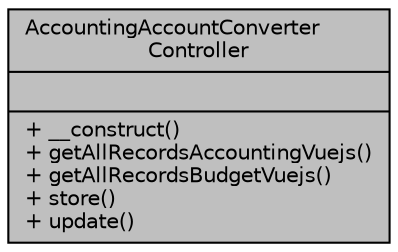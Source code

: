 digraph "AccountingAccountConverterController"
{
 // LATEX_PDF_SIZE
  bgcolor="transparent";
  edge [fontname="Helvetica",fontsize="10",labelfontname="Helvetica",labelfontsize="10"];
  node [fontname="Helvetica",fontsize="10",shape=record];
  Node1 [label="{AccountingAccountConverter\lController\n||+ __construct()\l+ getAllRecordsAccountingVuejs()\l+ getAllRecordsBudgetVuejs()\l+ store()\l+ update()\l}",height=0.2,width=0.4,color="black", fillcolor="grey75", style="filled", fontcolor="black",tooltip="Controlador para la conversión de cuentas presupuestarias y patrimoniales."];
}
